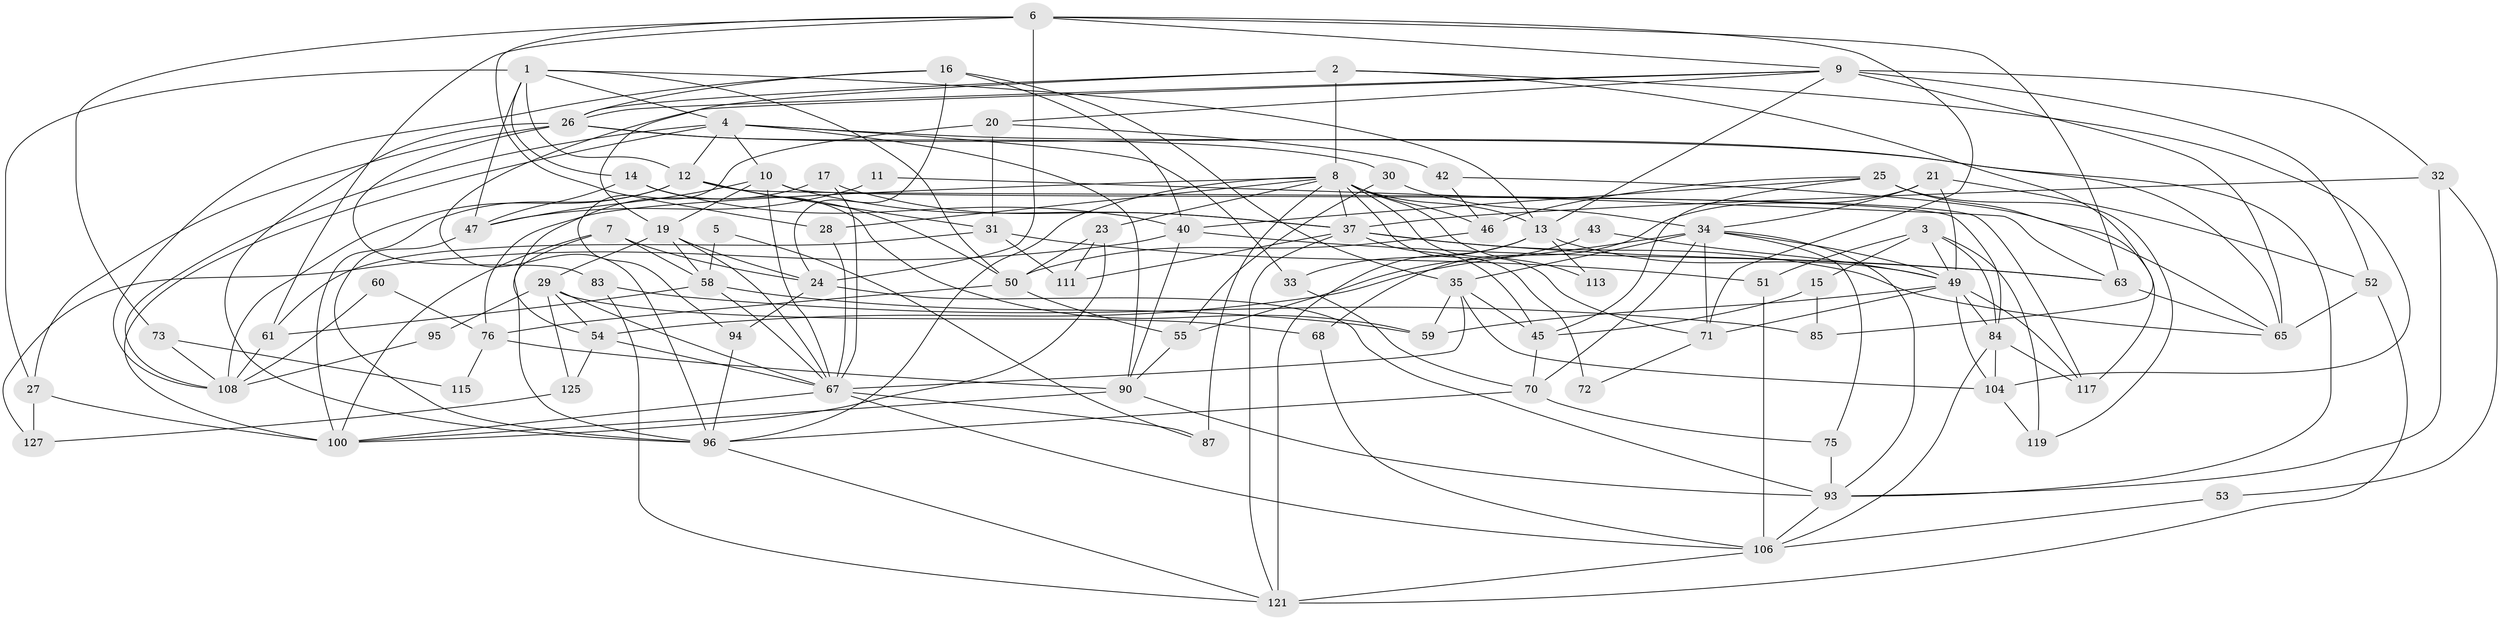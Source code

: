 // Generated by graph-tools (version 1.1) at 2025/52/02/27/25 19:52:06]
// undirected, 82 vertices, 200 edges
graph export_dot {
graph [start="1"]
  node [color=gray90,style=filled];
  1 [super="+81"];
  2 [super="+41"];
  3 [super="+22"];
  4 [super="+118"];
  5;
  6 [super="+105"];
  7 [super="+98"];
  8 [super="+77"];
  9 [super="+18"];
  10 [super="+88"];
  11;
  12 [super="+112"];
  13 [super="+123"];
  14 [super="+57"];
  15;
  16 [super="+36"];
  17;
  19 [super="+38"];
  20 [super="+126"];
  21;
  23 [super="+89"];
  24 [super="+64"];
  25 [super="+66"];
  26 [super="+44"];
  27;
  28 [super="+48"];
  29 [super="+79"];
  30;
  31 [super="+80"];
  32 [super="+86"];
  33;
  34 [super="+62"];
  35 [super="+120"];
  37 [super="+39"];
  40 [super="+56"];
  42;
  43;
  45;
  46;
  47 [super="+91"];
  49 [super="+82"];
  50 [super="+110"];
  51;
  52;
  53;
  54 [super="+103"];
  55;
  58 [super="+69"];
  59 [super="+74"];
  60;
  61;
  63 [super="+78"];
  65 [super="+101"];
  67 [super="+124"];
  68;
  70 [super="+107"];
  71 [super="+92"];
  72;
  73;
  75;
  76 [super="+99"];
  83;
  84;
  85 [super="+102"];
  87;
  90;
  93;
  94;
  95;
  96 [super="+97"];
  100 [super="+114"];
  104;
  106 [super="+109"];
  108 [super="+116"];
  111;
  113;
  115;
  117;
  119;
  121 [super="+122"];
  125;
  127;
  1 -- 47;
  1 -- 4;
  1 -- 14;
  1 -- 27;
  1 -- 13;
  1 -- 12;
  1 -- 50;
  2 -- 8;
  2 -- 26 [weight=2];
  2 -- 85 [weight=2];
  2 -- 104;
  2 -- 19;
  3 -- 84;
  3 -- 15;
  3 -- 119;
  3 -- 49;
  3 -- 51;
  4 -- 33;
  4 -- 90;
  4 -- 65;
  4 -- 100;
  4 -- 10;
  4 -- 108;
  4 -- 12;
  5 -- 87;
  5 -- 58;
  6 -- 71;
  6 -- 28;
  6 -- 9;
  6 -- 61;
  6 -- 73;
  6 -- 24;
  6 -- 63;
  7 -- 96;
  7 -- 58;
  7 -- 24;
  7 -- 100;
  8 -- 46;
  8 -- 72 [weight=2];
  8 -- 76;
  8 -- 87;
  8 -- 113;
  8 -- 37;
  8 -- 71;
  8 -- 13;
  8 -- 28;
  8 -- 23;
  8 -- 96;
  9 -- 26;
  9 -- 20;
  9 -- 52;
  9 -- 13 [weight=2];
  9 -- 65;
  9 -- 32;
  9 -- 96;
  10 -- 47 [weight=2];
  10 -- 67;
  10 -- 19;
  10 -- 37;
  10 -- 117;
  11 -- 63;
  11 -- 47;
  12 -- 108;
  12 -- 31;
  12 -- 100;
  12 -- 50;
  12 -- 84;
  13 -- 33;
  13 -- 113;
  13 -- 121 [weight=2];
  13 -- 49;
  14 -- 47;
  14 -- 40;
  14 -- 59;
  15 -- 85;
  15 -- 45;
  16 -- 24;
  16 -- 35;
  16 -- 26;
  16 -- 40;
  16 -- 108;
  17 -- 54;
  17 -- 67;
  17 -- 37;
  19 -- 29;
  19 -- 58;
  19 -- 24;
  19 -- 67;
  20 -- 42;
  20 -- 94;
  20 -- 31;
  21 -- 52;
  21 -- 49;
  21 -- 34;
  21 -- 68;
  23 -- 111;
  23 -- 100;
  23 -- 50;
  24 -- 93;
  24 -- 94;
  25 -- 119;
  25 -- 40;
  25 -- 45;
  25 -- 117;
  25 -- 46;
  26 -- 96;
  26 -- 93;
  26 -- 30;
  26 -- 83;
  26 -- 27;
  27 -- 127;
  27 -- 100;
  28 -- 67;
  29 -- 68;
  29 -- 67;
  29 -- 125;
  29 -- 54;
  29 -- 95;
  30 -- 34;
  30 -- 55;
  31 -- 51;
  31 -- 111;
  31 -- 61;
  32 -- 93;
  32 -- 37;
  32 -- 53;
  33 -- 70;
  34 -- 35;
  34 -- 49;
  34 -- 54;
  34 -- 70;
  34 -- 71;
  34 -- 75;
  34 -- 93;
  35 -- 45;
  35 -- 59;
  35 -- 67;
  35 -- 104;
  37 -- 45;
  37 -- 63;
  37 -- 65;
  37 -- 111;
  37 -- 121;
  40 -- 63;
  40 -- 90;
  40 -- 127;
  42 -- 46;
  42 -- 65 [weight=2];
  43 -- 55;
  43 -- 49;
  45 -- 70;
  46 -- 50;
  47 -- 96;
  49 -- 104;
  49 -- 71;
  49 -- 59;
  49 -- 84;
  49 -- 117;
  50 -- 55;
  50 -- 76;
  51 -- 106;
  52 -- 121;
  52 -- 65;
  53 -- 106;
  54 -- 125;
  54 -- 67;
  55 -- 90;
  58 -- 59;
  58 -- 61;
  58 -- 67;
  60 -- 108;
  60 -- 76;
  61 -- 108;
  63 -- 65;
  67 -- 100;
  67 -- 87;
  67 -- 106;
  68 -- 106;
  70 -- 75;
  70 -- 96;
  71 -- 72;
  73 -- 108;
  73 -- 115;
  75 -- 93;
  76 -- 115;
  76 -- 90;
  83 -- 85;
  83 -- 121;
  84 -- 104;
  84 -- 117;
  84 -- 106;
  90 -- 100;
  90 -- 93;
  93 -- 106;
  94 -- 96;
  95 -- 108;
  96 -- 121;
  104 -- 119;
  106 -- 121;
  125 -- 127;
}

